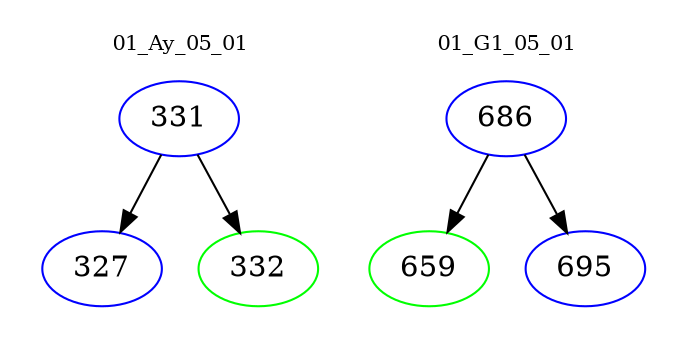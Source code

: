 digraph{
subgraph cluster_0 {
color = white
label = "01_Ay_05_01";
fontsize=10;
T0_331 [label="331", color="blue"]
T0_331 -> T0_327 [color="black"]
T0_327 [label="327", color="blue"]
T0_331 -> T0_332 [color="black"]
T0_332 [label="332", color="green"]
}
subgraph cluster_1 {
color = white
label = "01_G1_05_01";
fontsize=10;
T1_686 [label="686", color="blue"]
T1_686 -> T1_659 [color="black"]
T1_659 [label="659", color="green"]
T1_686 -> T1_695 [color="black"]
T1_695 [label="695", color="blue"]
}
}
